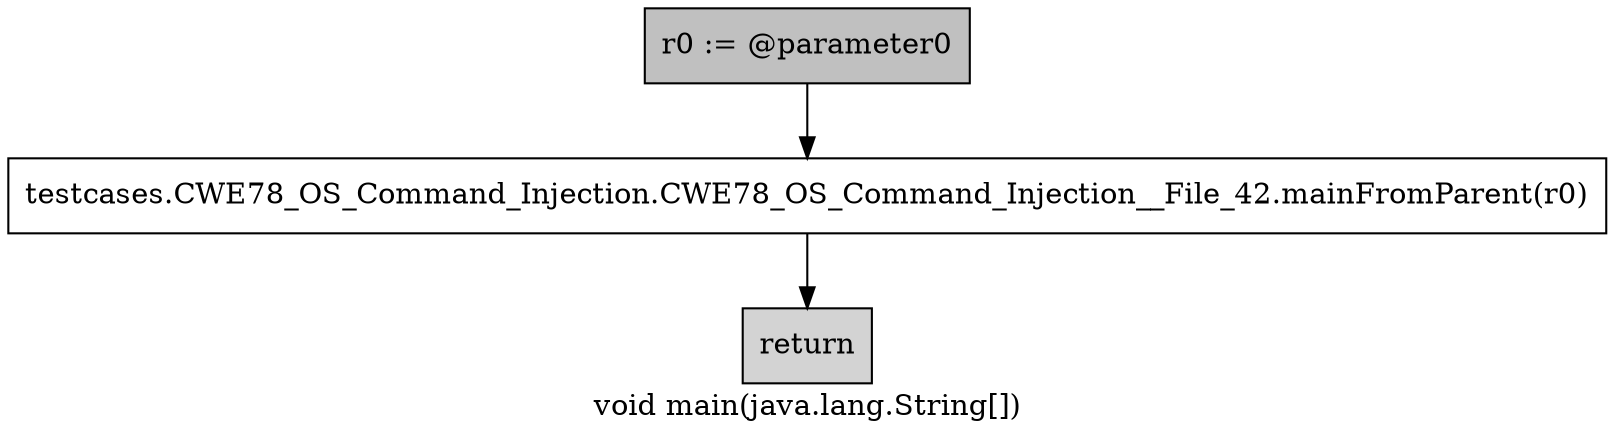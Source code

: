 digraph "void main(java.lang.String[])" {
    label="void main(java.lang.String[])";
    node [shape=box];
    "0" [style=filled,fillcolor=gray,label="r0 := @parameter0",];
    "1" [label="testcases.CWE78_OS_Command_Injection.CWE78_OS_Command_Injection__File_42.mainFromParent(r0)",];
    "0"->"1";
    "2" [style=filled,fillcolor=lightgray,label="return",];
    "1"->"2";
}
